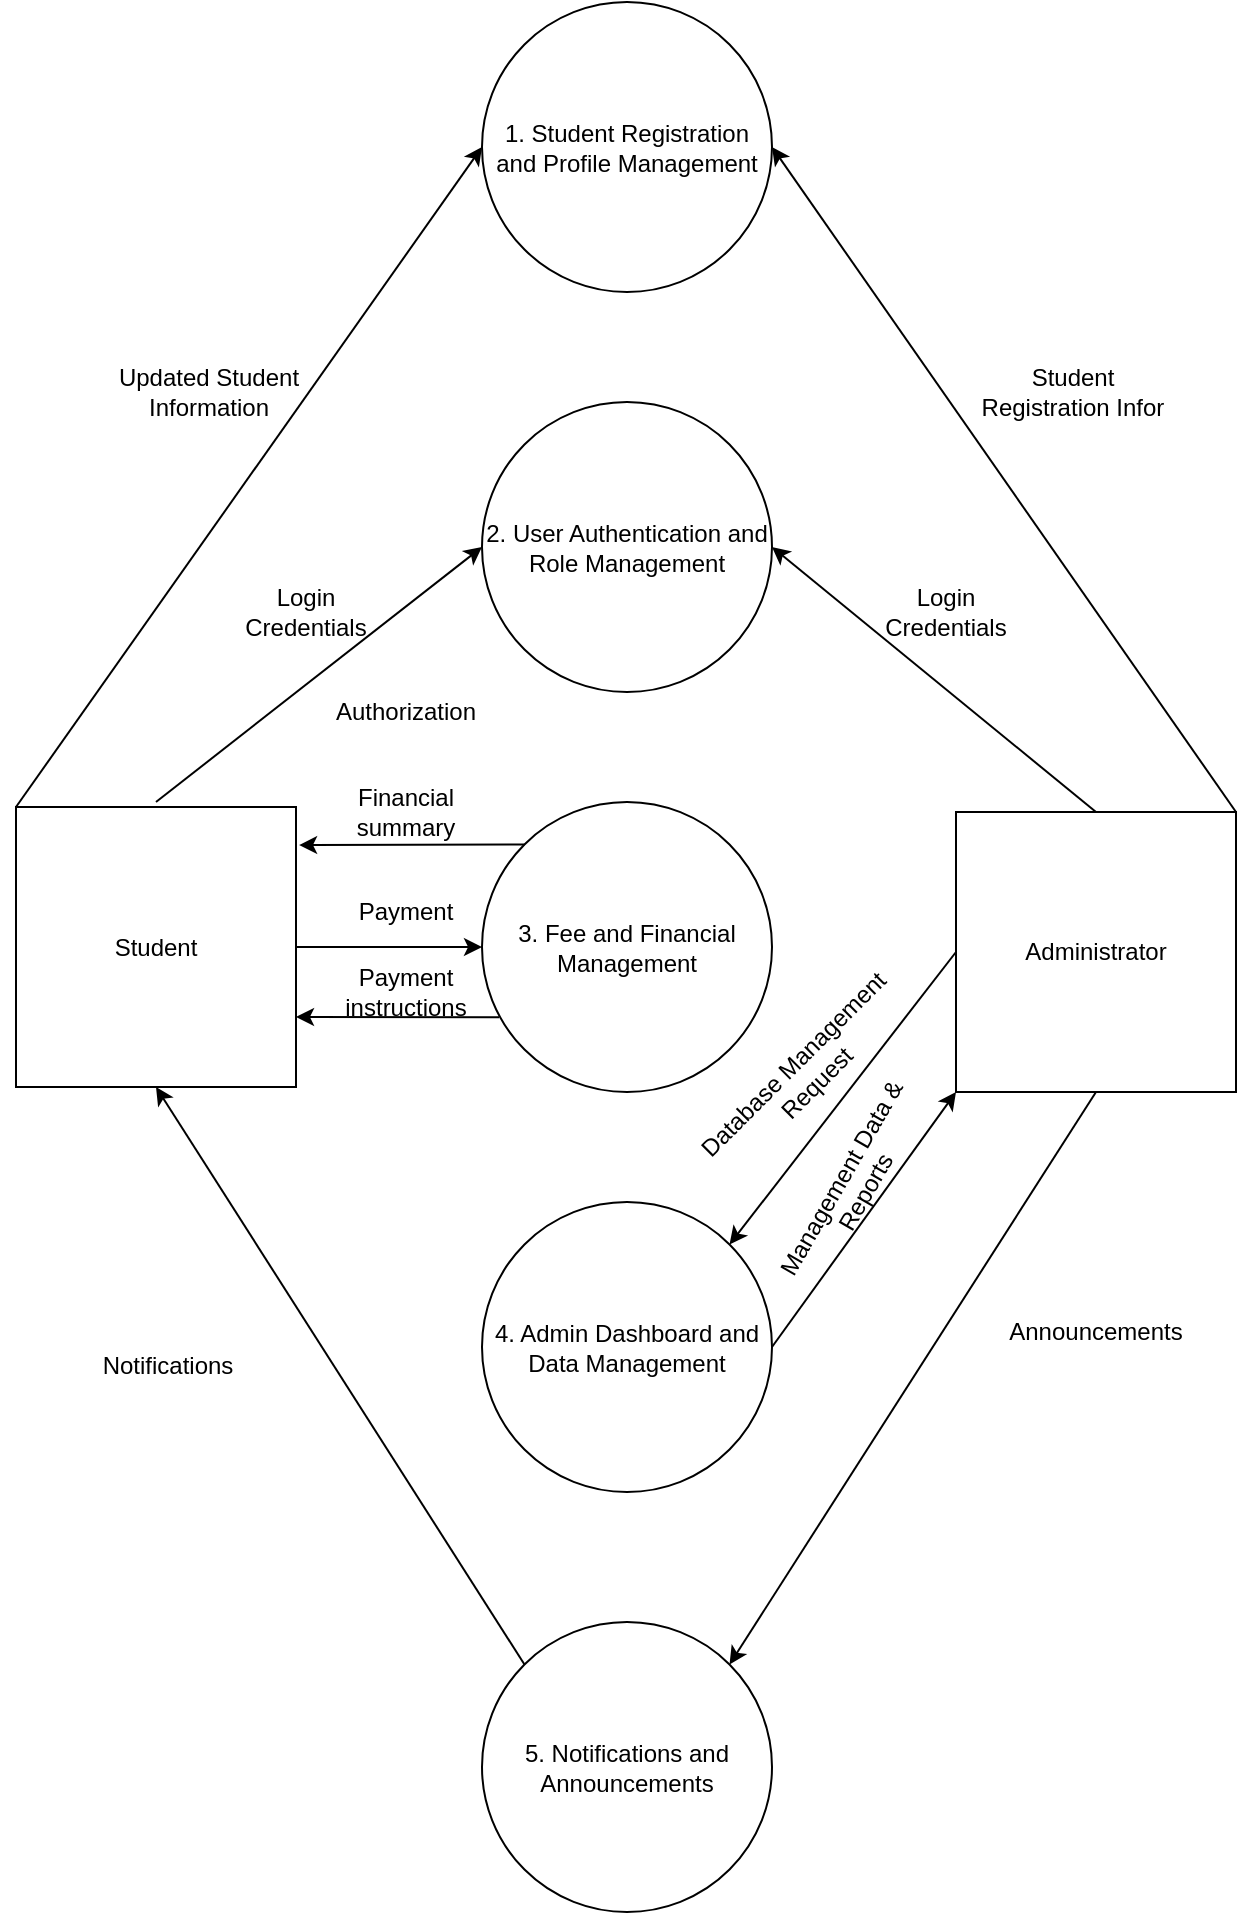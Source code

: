 <mxfile version="28.2.8">
  <diagram name="Page-1" id="RffvDeGVpNFIwnqqBonR">
    <mxGraphModel grid="1" page="1" gridSize="10" guides="1" tooltips="1" connect="1" arrows="1" fold="1" pageScale="1" pageWidth="850" pageHeight="1100" math="0" shadow="0">
      <root>
        <mxCell id="0" />
        <mxCell id="1" parent="0" />
        <mxCell id="14n-f7DVuK32noArM2Mq-1" value="1. Student Registration and Profile Management" style="ellipse;whiteSpace=wrap;html=1;aspect=fixed;" vertex="1" parent="1">
          <mxGeometry x="1203" y="130" width="145" height="145" as="geometry" />
        </mxCell>
        <mxCell id="14n-f7DVuK32noArM2Mq-2" value="2. User Authentication and Role Management" style="ellipse;whiteSpace=wrap;html=1;aspect=fixed;" vertex="1" parent="1">
          <mxGeometry x="1203" y="330" width="145" height="145" as="geometry" />
        </mxCell>
        <mxCell id="14n-f7DVuK32noArM2Mq-3" value="3. Fee and Financial Management" style="ellipse;whiteSpace=wrap;html=1;aspect=fixed;" vertex="1" parent="1">
          <mxGeometry x="1203" y="530" width="145" height="145" as="geometry" />
        </mxCell>
        <mxCell id="14n-f7DVuK32noArM2Mq-4" value="4. Admin Dashboard and Data Management" style="ellipse;whiteSpace=wrap;html=1;aspect=fixed;" vertex="1" parent="1">
          <mxGeometry x="1203" y="730" width="145" height="145" as="geometry" />
        </mxCell>
        <mxCell id="14n-f7DVuK32noArM2Mq-5" value="5. Notifications and Announcements" style="ellipse;whiteSpace=wrap;html=1;aspect=fixed;" vertex="1" parent="1">
          <mxGeometry x="1203" y="940" width="145" height="145" as="geometry" />
        </mxCell>
        <mxCell id="14n-f7DVuK32noArM2Mq-7" value="&lt;div&gt;Student&lt;/div&gt;" style="whiteSpace=wrap;html=1;aspect=fixed;" vertex="1" parent="1">
          <mxGeometry x="970" y="532.5" width="140" height="140" as="geometry" />
        </mxCell>
        <mxCell id="14n-f7DVuK32noArM2Mq-8" value="Administrator" style="whiteSpace=wrap;html=1;aspect=fixed;" vertex="1" parent="1">
          <mxGeometry x="1440" y="535" width="140" height="140" as="geometry" />
        </mxCell>
        <mxCell id="14n-f7DVuK32noArM2Mq-9" value="" style="endArrow=classic;html=1;rounded=0;exitX=0;exitY=0;exitDx=0;exitDy=0;entryX=1.011;entryY=0.136;entryDx=0;entryDy=0;entryPerimeter=0;" edge="1" parent="1" source="14n-f7DVuK32noArM2Mq-3" target="14n-f7DVuK32noArM2Mq-7">
          <mxGeometry width="50" height="50" relative="1" as="geometry">
            <mxPoint x="1083" y="306.5" as="sourcePoint" />
            <mxPoint x="770" y="672.5" as="targetPoint" />
          </mxGeometry>
        </mxCell>
        <mxCell id="14n-f7DVuK32noArM2Mq-10" value="" style="endArrow=classic;html=1;rounded=0;exitX=1;exitY=0.5;exitDx=0;exitDy=0;entryX=0;entryY=0.5;entryDx=0;entryDy=0;" edge="1" parent="1" source="14n-f7DVuK32noArM2Mq-7" target="14n-f7DVuK32noArM2Mq-3">
          <mxGeometry width="50" height="50" relative="1" as="geometry">
            <mxPoint x="890" y="892" as="sourcePoint" />
            <mxPoint x="1145" y="590" as="targetPoint" />
          </mxGeometry>
        </mxCell>
        <mxCell id="14n-f7DVuK32noArM2Mq-11" value="" style="endArrow=classic;html=1;rounded=0;exitX=0.059;exitY=0.742;exitDx=0;exitDy=0;entryX=1;entryY=0.75;entryDx=0;entryDy=0;exitPerimeter=0;" edge="1" parent="1" source="14n-f7DVuK32noArM2Mq-3" target="14n-f7DVuK32noArM2Mq-7">
          <mxGeometry width="50" height="50" relative="1" as="geometry">
            <mxPoint x="1117" y="409.5" as="sourcePoint" />
            <mxPoint x="875" y="672.5" as="targetPoint" />
          </mxGeometry>
        </mxCell>
        <mxCell id="14n-f7DVuK32noArM2Mq-12" value="Financial summary" style="text;html=1;whiteSpace=wrap;strokeColor=none;fillColor=none;align=center;verticalAlign=middle;rounded=0;rotation=0;" vertex="1" parent="1">
          <mxGeometry x="1120" y="520" width="90" height="30" as="geometry" />
        </mxCell>
        <mxCell id="14n-f7DVuK32noArM2Mq-13" value="Payment" style="text;html=1;whiteSpace=wrap;strokeColor=none;fillColor=none;align=center;verticalAlign=middle;rounded=0;rotation=0;" vertex="1" parent="1">
          <mxGeometry x="1115" y="570" width="100" height="30" as="geometry" />
        </mxCell>
        <mxCell id="14n-f7DVuK32noArM2Mq-14" value="Payment instructions" style="text;html=1;whiteSpace=wrap;strokeColor=none;fillColor=none;align=center;verticalAlign=middle;rounded=0;rotation=0;" vertex="1" parent="1">
          <mxGeometry x="1130" y="610" width="70" height="30" as="geometry" />
        </mxCell>
        <mxCell id="14n-f7DVuK32noArM2Mq-15" value="" style="endArrow=classic;html=1;rounded=0;exitX=0;exitY=0;exitDx=0;exitDy=0;entryX=0.5;entryY=1;entryDx=0;entryDy=0;" edge="1" parent="1" source="14n-f7DVuK32noArM2Mq-5" target="14n-f7DVuK32noArM2Mq-7">
          <mxGeometry width="50" height="50" relative="1" as="geometry">
            <mxPoint x="1215" y="968" as="sourcePoint" />
            <mxPoint x="996" y="680" as="targetPoint" />
          </mxGeometry>
        </mxCell>
        <mxCell id="14n-f7DVuK32noArM2Mq-16" value="Notifications" style="text;html=1;whiteSpace=wrap;strokeColor=none;fillColor=none;align=center;verticalAlign=middle;rounded=0;rotation=0;" vertex="1" parent="1">
          <mxGeometry x="991" y="797" width="110" height="30" as="geometry" />
        </mxCell>
        <mxCell id="14n-f7DVuK32noArM2Mq-17" value="" style="endArrow=classic;html=1;rounded=0;exitX=0.5;exitY=1;exitDx=0;exitDy=0;entryX=1;entryY=0;entryDx=0;entryDy=0;" edge="1" parent="1" source="14n-f7DVuK32noArM2Mq-8" target="14n-f7DVuK32noArM2Mq-5">
          <mxGeometry width="50" height="50" relative="1" as="geometry">
            <mxPoint x="1538" y="700" as="sourcePoint" />
            <mxPoint x="1320" y="988.5" as="targetPoint" />
          </mxGeometry>
        </mxCell>
        <mxCell id="14n-f7DVuK32noArM2Mq-18" value="Announcements" style="text;html=1;whiteSpace=wrap;strokeColor=none;fillColor=none;align=center;verticalAlign=middle;rounded=0;rotation=0;" vertex="1" parent="1">
          <mxGeometry x="1445" y="780" width="130" height="30" as="geometry" />
        </mxCell>
        <mxCell id="14n-f7DVuK32noArM2Mq-19" value="Authorization" style="text;html=1;whiteSpace=wrap;strokeColor=none;fillColor=none;align=center;verticalAlign=middle;rounded=0;rotation=0;" vertex="1" parent="1">
          <mxGeometry x="1130" y="470" width="70" height="30" as="geometry" />
        </mxCell>
        <mxCell id="14n-f7DVuK32noArM2Mq-26" value="Login Credentials" style="text;html=1;whiteSpace=wrap;strokeColor=none;fillColor=none;align=center;verticalAlign=middle;rounded=0;rotation=0;" vertex="1" parent="1">
          <mxGeometry x="1080" y="420" width="70" height="30" as="geometry" />
        </mxCell>
        <mxCell id="14n-f7DVuK32noArM2Mq-27" value="" style="endArrow=classic;html=1;rounded=0;entryX=0;entryY=0.5;entryDx=0;entryDy=0;" edge="1" parent="1" target="14n-f7DVuK32noArM2Mq-2">
          <mxGeometry width="50" height="50" relative="1" as="geometry">
            <mxPoint x="1040" y="530" as="sourcePoint" />
            <mxPoint x="1073" y="469.31" as="targetPoint" />
          </mxGeometry>
        </mxCell>
        <mxCell id="14n-f7DVuK32noArM2Mq-28" value="Login Credentials" style="text;html=1;whiteSpace=wrap;strokeColor=none;fillColor=none;align=center;verticalAlign=middle;rounded=0;rotation=0;" vertex="1" parent="1">
          <mxGeometry x="1400" y="420" width="70" height="30" as="geometry" />
        </mxCell>
        <mxCell id="14n-f7DVuK32noArM2Mq-29" value="" style="endArrow=classic;html=1;rounded=0;entryX=1;entryY=0.5;entryDx=0;entryDy=0;exitX=0.5;exitY=0;exitDx=0;exitDy=0;" edge="1" parent="1" source="14n-f7DVuK32noArM2Mq-8" target="14n-f7DVuK32noArM2Mq-2">
          <mxGeometry width="50" height="50" relative="1" as="geometry">
            <mxPoint x="1330" y="538.5" as="sourcePoint" />
            <mxPoint x="1493" y="411.5" as="targetPoint" />
          </mxGeometry>
        </mxCell>
        <mxCell id="14n-f7DVuK32noArM2Mq-34" value="" style="endArrow=classic;html=1;rounded=0;entryX=0;entryY=0.5;entryDx=0;entryDy=0;" edge="1" parent="1" target="14n-f7DVuK32noArM2Mq-1">
          <mxGeometry width="50" height="50" relative="1" as="geometry">
            <mxPoint x="970" y="532.5" as="sourcePoint" />
            <mxPoint x="1020" y="482.5" as="targetPoint" />
          </mxGeometry>
        </mxCell>
        <mxCell id="14n-f7DVuK32noArM2Mq-35" value="" style="endArrow=classic;html=1;rounded=0;entryX=1;entryY=0.5;entryDx=0;entryDy=0;exitX=1;exitY=0;exitDx=0;exitDy=0;" edge="1" parent="1" source="14n-f7DVuK32noArM2Mq-8" target="14n-f7DVuK32noArM2Mq-1">
          <mxGeometry width="50" height="50" relative="1" as="geometry">
            <mxPoint x="1445" y="579.5" as="sourcePoint" />
            <mxPoint x="1678" y="250" as="targetPoint" />
          </mxGeometry>
        </mxCell>
        <mxCell id="14n-f7DVuK32noArM2Mq-36" value="Updated Student Information" style="text;html=1;whiteSpace=wrap;strokeColor=none;fillColor=none;align=center;verticalAlign=middle;rounded=0;rotation=0;" vertex="1" parent="1">
          <mxGeometry x="1013" y="310" width="107" height="30" as="geometry" />
        </mxCell>
        <mxCell id="14n-f7DVuK32noArM2Mq-38" value="Student Registration Infor" style="text;html=1;whiteSpace=wrap;strokeColor=none;fillColor=none;align=center;verticalAlign=middle;rounded=0;rotation=0;" vertex="1" parent="1">
          <mxGeometry x="1445" y="310" width="107" height="30" as="geometry" />
        </mxCell>
        <mxCell id="14n-f7DVuK32noArM2Mq-40" value="" style="endArrow=classic;html=1;rounded=0;entryX=1;entryY=0;entryDx=0;entryDy=0;exitX=0;exitY=0.5;exitDx=0;exitDy=0;" edge="1" parent="1" source="14n-f7DVuK32noArM2Mq-8" target="14n-f7DVuK32noArM2Mq-4">
          <mxGeometry width="50" height="50" relative="1" as="geometry">
            <mxPoint x="1560" y="910" as="sourcePoint" />
            <mxPoint x="1610" y="860" as="targetPoint" />
          </mxGeometry>
        </mxCell>
        <mxCell id="14n-f7DVuK32noArM2Mq-41" value="" style="endArrow=classic;html=1;rounded=0;entryX=0;entryY=1;entryDx=0;entryDy=0;exitX=1;exitY=0.5;exitDx=0;exitDy=0;" edge="1" parent="1" source="14n-f7DVuK32noArM2Mq-4" target="14n-f7DVuK32noArM2Mq-8">
          <mxGeometry width="50" height="50" relative="1" as="geometry">
            <mxPoint x="1450" y="615" as="sourcePoint" />
            <mxPoint x="1337" y="761" as="targetPoint" />
          </mxGeometry>
        </mxCell>
        <mxCell id="14n-f7DVuK32noArM2Mq-42" value="&lt;div&gt;Database Management&amp;nbsp;&lt;/div&gt;&lt;div&gt;Request&lt;/div&gt;" style="text;html=1;whiteSpace=wrap;strokeColor=none;fillColor=none;align=center;verticalAlign=middle;rounded=0;rotation=-45;" vertex="1" parent="1">
          <mxGeometry x="1270" y="650" width="190" height="30" as="geometry" />
        </mxCell>
        <mxCell id="14n-f7DVuK32noArM2Mq-43" value="&lt;div&gt;Management Data &amp;amp; Reports&lt;/div&gt;&lt;div&gt;&lt;br&gt;&lt;/div&gt;" style="text;html=1;whiteSpace=wrap;strokeColor=none;fillColor=none;align=center;verticalAlign=middle;rounded=0;rotation=-60;" vertex="1" parent="1">
          <mxGeometry x="1330" y="710" width="130" height="30" as="geometry" />
        </mxCell>
      </root>
    </mxGraphModel>
  </diagram>
</mxfile>
